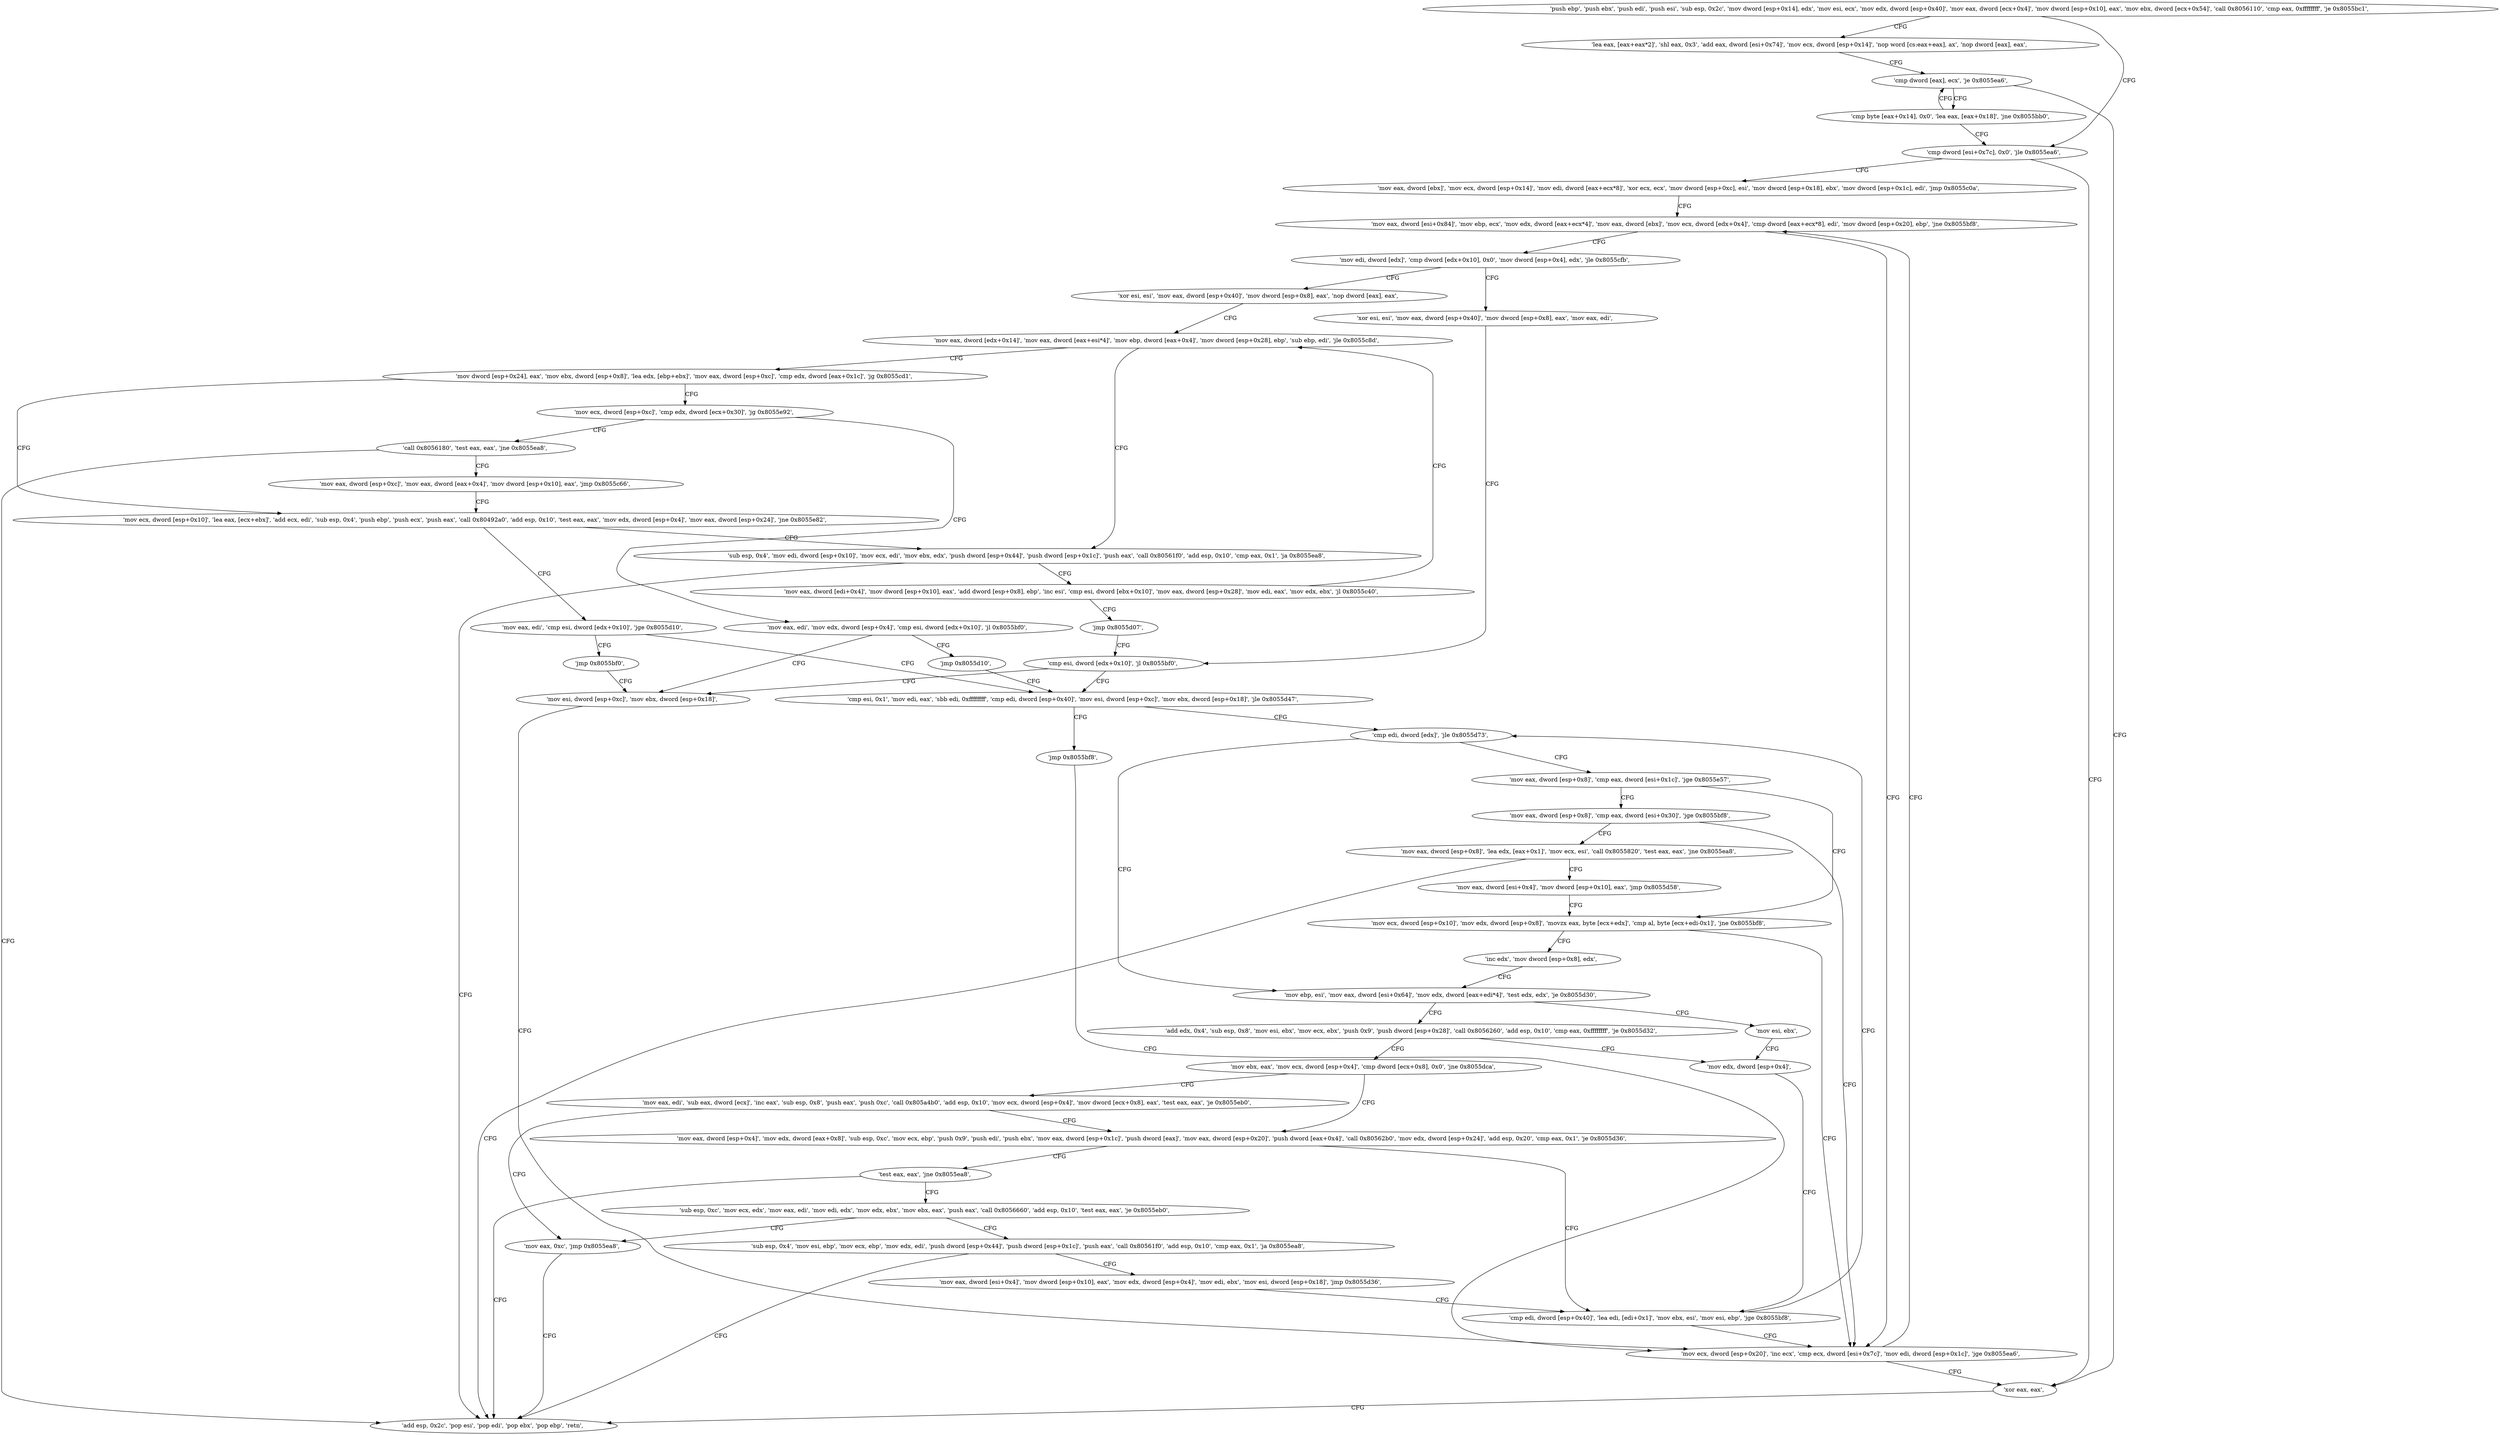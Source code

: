 digraph "func" {
"134568816" [label = "'push ebp', 'push ebx', 'push edi', 'push esi', 'sub esp, 0x2c', 'mov dword [esp+0x14], edx', 'mov esi, ecx', 'mov edx, dword [esp+0x40]', 'mov eax, dword [ecx+0x4]', 'mov dword [esp+0x10], eax', 'mov ebx, dword [ecx+0x54]', 'call 0x8056110', 'cmp eax, 0xffffffff', 'je 0x8055bc1', " ]
"134568897" [label = "'cmp dword [esi+0x7c], 0x0', 'jle 0x8055ea6', " ]
"134568853" [label = "'lea eax, [eax+eax*2]', 'shl eax, 0x3', 'add eax, dword [esi+0x74]', 'mov ecx, dword [esp+0x14]', 'nop word [cs:eax+eax], ax', 'nop dword [eax], eax', " ]
"134569638" [label = "'xor eax, eax', " ]
"134568907" [label = "'mov eax, dword [ebx]', 'mov ecx, dword [esp+0x14]', 'mov edi, dword [eax+ecx*8]', 'xor ecx, ecx', 'mov dword [esp+0xc], esi', 'mov dword [esp+0x18], ebx', 'mov dword [esp+0x1c], edi', 'jmp 0x8055c0a', " ]
"134568880" [label = "'cmp dword [eax], ecx', 'je 0x8055ea6', " ]
"134569640" [label = "'add esp, 0x2c', 'pop esi', 'pop edi', 'pop ebx', 'pop ebp', 'retn', " ]
"134568970" [label = "'mov eax, dword [esi+0x84]', 'mov ebp, ecx', 'mov edx, dword [eax+ecx*4]', 'mov eax, dword [ebx]', 'mov ecx, dword [edx+0x4]', 'cmp dword [eax+ecx*8], edi', 'mov dword [esp+0x20], ebp', 'jne 0x8055bf8', " ]
"134568888" [label = "'cmp byte [eax+0x14], 0x0', 'lea eax, [eax+0x18]', 'jne 0x8055bb0', " ]
"134568952" [label = "'mov ecx, dword [esp+0x20]', 'inc ecx', 'cmp ecx, dword [esi+0x7c]', 'mov edi, dword [esp+0x1c]', 'jge 0x8055ea6', " ]
"134568995" [label = "'mov edi, dword [edx]', 'cmp dword [edx+0x10], 0x0', 'mov dword [esp+0x4], edx', 'jle 0x8055cfb', " ]
"134569211" [label = "'xor esi, esi', 'mov eax, dword [esp+0x40]', 'mov dword [esp+0x8], eax', 'mov eax, edi', " ]
"134569011" [label = "'xor esi, esi', 'mov eax, dword [esp+0x40]', 'mov dword [esp+0x8], eax', 'nop dword [eax], eax', " ]
"134569223" [label = "'cmp esi, dword [edx+0x10]', 'jl 0x8055bf0', " ]
"134569024" [label = "'mov eax, dword [edx+0x14]', 'mov eax, dword [eax+esi*4]', 'mov ebp, dword [eax+0x4]', 'mov dword [esp+0x28], ebp', 'sub ebp, edi', 'jle 0x8055c8d', " ]
"134568944" [label = "'mov esi, dword [esp+0xc]', 'mov ebx, dword [esp+0x18]', " ]
"134569232" [label = "'cmp esi, 0x1', 'mov edi, eax', 'sbb edi, 0xffffffff', 'cmp edi, dword [esp+0x40]', 'mov esi, dword [esp+0xc]', 'mov ebx, dword [esp+0x18]', 'jle 0x8055d47', " ]
"134569287" [label = "'cmp edi, dword [edx]', 'jle 0x8055d73', " ]
"134569254" [label = "'jmp 0x8055bf8', " ]
"134569101" [label = "'sub esp, 0x4', 'mov edi, dword [esp+0x10]', 'mov ecx, edi', 'mov ebx, edx', 'push dword [esp+0x44]', 'push dword [esp+0x1c]', 'push eax', 'call 0x80561f0', 'add esp, 0x10', 'cmp eax, 0x1', 'ja 0x8055ea8', " ]
"134569138" [label = "'mov eax, dword [edi+0x4]', 'mov dword [esp+0x10], eax', 'add dword [esp+0x8], ebp', 'inc esi', 'cmp esi, dword [ebx+0x10]', 'mov eax, dword [esp+0x28]', 'mov edi, eax', 'mov edx, ebx', 'jl 0x8055c40', " ]
"134569041" [label = "'mov dword [esp+0x24], eax', 'mov ebx, dword [esp+0x8]', 'lea edx, [ebp+ebx]', 'mov eax, dword [esp+0xc]', 'cmp edx, dword [eax+0x1c]', 'jg 0x8055cd1', " ]
"134569169" [label = "'mov ecx, dword [esp+0xc]', 'cmp edx, dword [ecx+0x30]', 'jg 0x8055e92', " ]
"134569062" [label = "'mov ecx, dword [esp+0x10]', 'lea eax, [ecx+ebx]', 'add ecx, edi', 'sub esp, 0x4', 'push ebp', 'push ecx', 'push eax', 'call 0x80492a0', 'add esp, 0x10', 'test eax, eax', 'mov edx, dword [esp+0x4]', 'mov eax, dword [esp+0x24]', 'jne 0x8055e82', " ]
"134569331" [label = "'mov ebp, esi', 'mov eax, dword [esi+0x64]', 'mov edx, dword [eax+edi*4]', 'test edx, edx', 'je 0x8055d30', " ]
"134569291" [label = "'mov eax, dword [esp+0x8]', 'cmp eax, dword [esi+0x1c]', 'jge 0x8055e57', " ]
"134569167" [label = "'jmp 0x8055d07', " ]
"134569618" [label = "'mov eax, edi', 'mov edx, dword [esp+0x4]', 'cmp esi, dword [edx+0x10]', 'jl 0x8055bf0', " ]
"134569182" [label = "'call 0x8056180', 'test eax, eax', 'jne 0x8055ea8', " ]
"134569602" [label = "'mov eax, edi', 'cmp esi, dword [edx+0x10]', 'jge 0x8055d10', " ]
"134569264" [label = "'mov esi, ebx', " ]
"134569343" [label = "'add edx, 0x4', 'sub esp, 0x8', 'mov esi, ebx', 'mov ecx, ebx', 'push 0x9', 'push dword [esp+0x28]', 'call 0x8056260', 'add esp, 0x10', 'cmp eax, 0xffffffff', 'je 0x8055d32', " ]
"134569559" [label = "'mov eax, dword [esp+0x8]', 'cmp eax, dword [esi+0x30]', 'jge 0x8055bf8', " ]
"134569304" [label = "'mov ecx, dword [esp+0x10]', 'mov edx, dword [esp+0x8]', 'movzx eax, byte [ecx+edx]', 'cmp al, byte [ecx+edi-0x1]', 'jne 0x8055bf8', " ]
"134569633" [label = "'jmp 0x8055d10', " ]
"134569195" [label = "'mov eax, dword [esp+0xc]', 'mov eax, dword [eax+0x4]', 'mov dword [esp+0x10], eax', 'jmp 0x8055c66', " ]
"134569613" [label = "'jmp 0x8055bf0', " ]
"134569266" [label = "'mov edx, dword [esp+0x4]', " ]
"134569372" [label = "'mov ebx, eax', 'mov ecx, dword [esp+0x4]', 'cmp dword [ecx+0x8], 0x0', 'jne 0x8055dca', " ]
"134569572" [label = "'mov eax, dword [esp+0x8]', 'lea edx, [eax+0x1]', 'mov ecx, esi', 'call 0x8055820', 'test eax, eax', 'jne 0x8055ea8', " ]
"134569326" [label = "'inc edx', 'mov dword [esp+0x8], edx', " ]
"134569270" [label = "'cmp edi, dword [esp+0x40]', 'lea edi, [edi+0x1]', 'mov ebx, esi', 'mov esi, ebp', 'jge 0x8055bf8', " ]
"134569418" [label = "'mov eax, dword [esp+0x4]', 'mov edx, dword [eax+0x8]', 'sub esp, 0xc', 'mov ecx, ebp', 'push 0x9', 'push edi', 'push ebx', 'mov eax, dword [esp+0x1c]', 'push dword [eax]', 'mov eax, dword [esp+0x20]', 'push dword [eax+0x4]', 'call 0x80562b0', 'mov edx, dword [esp+0x24]', 'add esp, 0x20', 'cmp eax, 0x1', 'je 0x8055d36', " ]
"134569384" [label = "'mov eax, edi', 'sub eax, dword [ecx]', 'inc eax', 'sub esp, 0x8', 'push eax', 'push 0xc', 'call 0x805a4b0', 'add esp, 0x10', 'mov ecx, dword [esp+0x4]', 'mov dword [ecx+0x8], eax', 'test eax, eax', 'je 0x8055eb0', " ]
"134569590" [label = "'mov eax, dword [esi+0x4]', 'mov dword [esp+0x10], eax', 'jmp 0x8055d58', " ]
"134569468" [label = "'test eax, eax', 'jne 0x8055ea8', " ]
"134569648" [label = "'mov eax, 0xc', 'jmp 0x8055ea8', " ]
"134569476" [label = "'sub esp, 0xc', 'mov ecx, edx', 'mov eax, edi', 'mov edi, edx', 'mov edx, ebx', 'mov ebx, eax', 'push eax', 'call 0x8056660', 'add esp, 0x10', 'test eax, eax', 'je 0x8055eb0', " ]
"134569506" [label = "'sub esp, 0x4', 'mov esi, ebp', 'mov ecx, ebp', 'mov edx, edi', 'push dword [esp+0x44]', 'push dword [esp+0x1c]', 'push eax', 'call 0x80561f0', 'add esp, 0x10', 'cmp eax, 0x1', 'ja 0x8055ea8', " ]
"134569537" [label = "'mov eax, dword [esi+0x4]', 'mov dword [esp+0x10], eax', 'mov edx, dword [esp+0x4]', 'mov edi, ebx', 'mov esi, dword [esp+0x18]', 'jmp 0x8055d36', " ]
"134568816" -> "134568897" [ label = "CFG" ]
"134568816" -> "134568853" [ label = "CFG" ]
"134568897" -> "134569638" [ label = "CFG" ]
"134568897" -> "134568907" [ label = "CFG" ]
"134568853" -> "134568880" [ label = "CFG" ]
"134569638" -> "134569640" [ label = "CFG" ]
"134568907" -> "134568970" [ label = "CFG" ]
"134568880" -> "134569638" [ label = "CFG" ]
"134568880" -> "134568888" [ label = "CFG" ]
"134568970" -> "134568952" [ label = "CFG" ]
"134568970" -> "134568995" [ label = "CFG" ]
"134568888" -> "134568880" [ label = "CFG" ]
"134568888" -> "134568897" [ label = "CFG" ]
"134568952" -> "134569638" [ label = "CFG" ]
"134568952" -> "134568970" [ label = "CFG" ]
"134568995" -> "134569211" [ label = "CFG" ]
"134568995" -> "134569011" [ label = "CFG" ]
"134569211" -> "134569223" [ label = "CFG" ]
"134569011" -> "134569024" [ label = "CFG" ]
"134569223" -> "134568944" [ label = "CFG" ]
"134569223" -> "134569232" [ label = "CFG" ]
"134569024" -> "134569101" [ label = "CFG" ]
"134569024" -> "134569041" [ label = "CFG" ]
"134568944" -> "134568952" [ label = "CFG" ]
"134569232" -> "134569287" [ label = "CFG" ]
"134569232" -> "134569254" [ label = "CFG" ]
"134569287" -> "134569331" [ label = "CFG" ]
"134569287" -> "134569291" [ label = "CFG" ]
"134569254" -> "134568952" [ label = "CFG" ]
"134569101" -> "134569640" [ label = "CFG" ]
"134569101" -> "134569138" [ label = "CFG" ]
"134569138" -> "134569024" [ label = "CFG" ]
"134569138" -> "134569167" [ label = "CFG" ]
"134569041" -> "134569169" [ label = "CFG" ]
"134569041" -> "134569062" [ label = "CFG" ]
"134569169" -> "134569618" [ label = "CFG" ]
"134569169" -> "134569182" [ label = "CFG" ]
"134569062" -> "134569602" [ label = "CFG" ]
"134569062" -> "134569101" [ label = "CFG" ]
"134569331" -> "134569264" [ label = "CFG" ]
"134569331" -> "134569343" [ label = "CFG" ]
"134569291" -> "134569559" [ label = "CFG" ]
"134569291" -> "134569304" [ label = "CFG" ]
"134569167" -> "134569223" [ label = "CFG" ]
"134569618" -> "134568944" [ label = "CFG" ]
"134569618" -> "134569633" [ label = "CFG" ]
"134569182" -> "134569640" [ label = "CFG" ]
"134569182" -> "134569195" [ label = "CFG" ]
"134569602" -> "134569232" [ label = "CFG" ]
"134569602" -> "134569613" [ label = "CFG" ]
"134569264" -> "134569266" [ label = "CFG" ]
"134569343" -> "134569266" [ label = "CFG" ]
"134569343" -> "134569372" [ label = "CFG" ]
"134569559" -> "134568952" [ label = "CFG" ]
"134569559" -> "134569572" [ label = "CFG" ]
"134569304" -> "134568952" [ label = "CFG" ]
"134569304" -> "134569326" [ label = "CFG" ]
"134569633" -> "134569232" [ label = "CFG" ]
"134569195" -> "134569062" [ label = "CFG" ]
"134569613" -> "134568944" [ label = "CFG" ]
"134569266" -> "134569270" [ label = "CFG" ]
"134569372" -> "134569418" [ label = "CFG" ]
"134569372" -> "134569384" [ label = "CFG" ]
"134569572" -> "134569640" [ label = "CFG" ]
"134569572" -> "134569590" [ label = "CFG" ]
"134569326" -> "134569331" [ label = "CFG" ]
"134569270" -> "134568952" [ label = "CFG" ]
"134569270" -> "134569287" [ label = "CFG" ]
"134569418" -> "134569270" [ label = "CFG" ]
"134569418" -> "134569468" [ label = "CFG" ]
"134569384" -> "134569648" [ label = "CFG" ]
"134569384" -> "134569418" [ label = "CFG" ]
"134569590" -> "134569304" [ label = "CFG" ]
"134569468" -> "134569640" [ label = "CFG" ]
"134569468" -> "134569476" [ label = "CFG" ]
"134569648" -> "134569640" [ label = "CFG" ]
"134569476" -> "134569648" [ label = "CFG" ]
"134569476" -> "134569506" [ label = "CFG" ]
"134569506" -> "134569640" [ label = "CFG" ]
"134569506" -> "134569537" [ label = "CFG" ]
"134569537" -> "134569270" [ label = "CFG" ]
}
